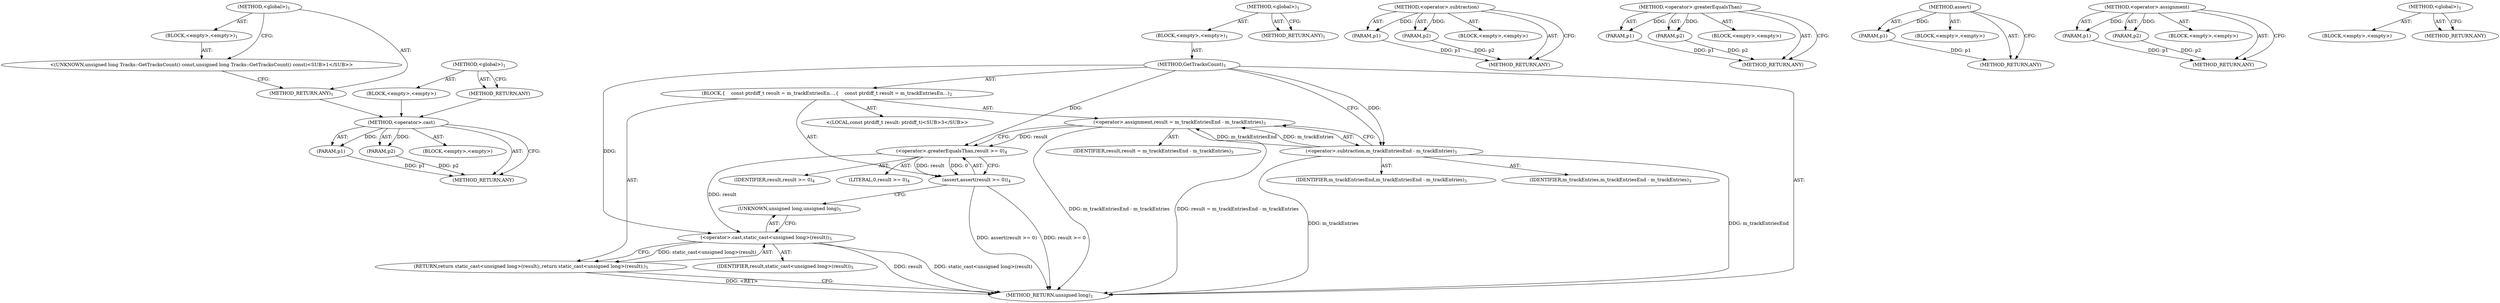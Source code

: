 digraph "&lt;global&gt;" {
vulnerable_64 [label=<(METHOD,&lt;operator&gt;.cast)>];
vulnerable_65 [label=<(PARAM,p1)>];
vulnerable_66 [label=<(PARAM,p2)>];
vulnerable_67 [label=<(BLOCK,&lt;empty&gt;,&lt;empty&gt;)>];
vulnerable_68 [label=<(METHOD_RETURN,ANY)>];
vulnerable_6 [label=<(METHOD,&lt;global&gt;)<SUB>1</SUB>>];
vulnerable_7 [label=<(BLOCK,&lt;empty&gt;,&lt;empty&gt;)<SUB>1</SUB>>];
vulnerable_8 [label=<(METHOD,GetTracksCount)<SUB>1</SUB>>];
vulnerable_9 [label=<(BLOCK,{
    const ptrdiff_t result = m_trackEntriesEn...,{
    const ptrdiff_t result = m_trackEntriesEn...)<SUB>2</SUB>>];
vulnerable_10 [label="<(LOCAL,const ptrdiff_t result: ptrdiff_t)<SUB>3</SUB>>"];
vulnerable_11 [label=<(&lt;operator&gt;.assignment,result = m_trackEntriesEnd - m_trackEntries)<SUB>3</SUB>>];
vulnerable_12 [label=<(IDENTIFIER,result,result = m_trackEntriesEnd - m_trackEntries)<SUB>3</SUB>>];
vulnerable_13 [label=<(&lt;operator&gt;.subtraction,m_trackEntriesEnd - m_trackEntries)<SUB>3</SUB>>];
vulnerable_14 [label=<(IDENTIFIER,m_trackEntriesEnd,m_trackEntriesEnd - m_trackEntries)<SUB>3</SUB>>];
vulnerable_15 [label=<(IDENTIFIER,m_trackEntries,m_trackEntriesEnd - m_trackEntries)<SUB>3</SUB>>];
vulnerable_16 [label=<(assert,assert(result &gt;= 0))<SUB>4</SUB>>];
vulnerable_17 [label=<(&lt;operator&gt;.greaterEqualsThan,result &gt;= 0)<SUB>4</SUB>>];
vulnerable_18 [label=<(IDENTIFIER,result,result &gt;= 0)<SUB>4</SUB>>];
vulnerable_19 [label=<(LITERAL,0,result &gt;= 0)<SUB>4</SUB>>];
vulnerable_20 [label=<(RETURN,return static_cast&lt;unsigned long&gt;(result);,return static_cast&lt;unsigned long&gt;(result);)<SUB>5</SUB>>];
vulnerable_21 [label=<(&lt;operator&gt;.cast,static_cast&lt;unsigned long&gt;(result))<SUB>5</SUB>>];
vulnerable_22 [label=<(UNKNOWN,unsigned long,unsigned long)<SUB>5</SUB>>];
vulnerable_23 [label=<(IDENTIFIER,result,static_cast&lt;unsigned long&gt;(result))<SUB>5</SUB>>];
vulnerable_24 [label=<(METHOD_RETURN,unsigned long)<SUB>1</SUB>>];
vulnerable_26 [label=<(METHOD_RETURN,ANY)<SUB>1</SUB>>];
vulnerable_50 [label=<(METHOD,&lt;operator&gt;.subtraction)>];
vulnerable_51 [label=<(PARAM,p1)>];
vulnerable_52 [label=<(PARAM,p2)>];
vulnerable_53 [label=<(BLOCK,&lt;empty&gt;,&lt;empty&gt;)>];
vulnerable_54 [label=<(METHOD_RETURN,ANY)>];
vulnerable_59 [label=<(METHOD,&lt;operator&gt;.greaterEqualsThan)>];
vulnerable_60 [label=<(PARAM,p1)>];
vulnerable_61 [label=<(PARAM,p2)>];
vulnerable_62 [label=<(BLOCK,&lt;empty&gt;,&lt;empty&gt;)>];
vulnerable_63 [label=<(METHOD_RETURN,ANY)>];
vulnerable_55 [label=<(METHOD,assert)>];
vulnerable_56 [label=<(PARAM,p1)>];
vulnerable_57 [label=<(BLOCK,&lt;empty&gt;,&lt;empty&gt;)>];
vulnerable_58 [label=<(METHOD_RETURN,ANY)>];
vulnerable_45 [label=<(METHOD,&lt;operator&gt;.assignment)>];
vulnerable_46 [label=<(PARAM,p1)>];
vulnerable_47 [label=<(PARAM,p2)>];
vulnerable_48 [label=<(BLOCK,&lt;empty&gt;,&lt;empty&gt;)>];
vulnerable_49 [label=<(METHOD_RETURN,ANY)>];
vulnerable_39 [label=<(METHOD,&lt;global&gt;)<SUB>1</SUB>>];
vulnerable_40 [label=<(BLOCK,&lt;empty&gt;,&lt;empty&gt;)>];
vulnerable_41 [label=<(METHOD_RETURN,ANY)>];
fixed_6 [label=<(METHOD,&lt;global&gt;)<SUB>1</SUB>>];
fixed_7 [label=<(BLOCK,&lt;empty&gt;,&lt;empty&gt;)<SUB>1</SUB>>];
fixed_8 [label="<(UNKNOWN,unsigned long Tracks::GetTracksCount() const,unsigned long Tracks::GetTracksCount() const)<SUB>1</SUB>>"];
fixed_9 [label=<(METHOD_RETURN,ANY)<SUB>1</SUB>>];
fixed_14 [label=<(METHOD,&lt;global&gt;)<SUB>1</SUB>>];
fixed_15 [label=<(BLOCK,&lt;empty&gt;,&lt;empty&gt;)>];
fixed_16 [label=<(METHOD_RETURN,ANY)>];
vulnerable_64 -> vulnerable_65  [key=0, label="AST: "];
vulnerable_64 -> vulnerable_65  [key=1, label="DDG: "];
vulnerable_64 -> vulnerable_67  [key=0, label="AST: "];
vulnerable_64 -> vulnerable_66  [key=0, label="AST: "];
vulnerable_64 -> vulnerable_66  [key=1, label="DDG: "];
vulnerable_64 -> vulnerable_68  [key=0, label="AST: "];
vulnerable_64 -> vulnerable_68  [key=1, label="CFG: "];
vulnerable_65 -> vulnerable_68  [key=0, label="DDG: p1"];
vulnerable_66 -> vulnerable_68  [key=0, label="DDG: p2"];
vulnerable_6 -> vulnerable_7  [key=0, label="AST: "];
vulnerable_6 -> vulnerable_26  [key=0, label="AST: "];
vulnerable_6 -> vulnerable_26  [key=1, label="CFG: "];
vulnerable_7 -> vulnerable_8  [key=0, label="AST: "];
vulnerable_8 -> vulnerable_9  [key=0, label="AST: "];
vulnerable_8 -> vulnerable_24  [key=0, label="AST: "];
vulnerable_8 -> vulnerable_13  [key=0, label="CFG: "];
vulnerable_8 -> vulnerable_13  [key=1, label="DDG: "];
vulnerable_8 -> vulnerable_21  [key=0, label="DDG: "];
vulnerable_8 -> vulnerable_17  [key=0, label="DDG: "];
vulnerable_9 -> vulnerable_10  [key=0, label="AST: "];
vulnerable_9 -> vulnerable_11  [key=0, label="AST: "];
vulnerable_9 -> vulnerable_16  [key=0, label="AST: "];
vulnerable_9 -> vulnerable_20  [key=0, label="AST: "];
vulnerable_11 -> vulnerable_12  [key=0, label="AST: "];
vulnerable_11 -> vulnerable_13  [key=0, label="AST: "];
vulnerable_11 -> vulnerable_17  [key=0, label="CFG: "];
vulnerable_11 -> vulnerable_17  [key=1, label="DDG: result"];
vulnerable_11 -> vulnerable_24  [key=0, label="DDG: m_trackEntriesEnd - m_trackEntries"];
vulnerable_11 -> vulnerable_24  [key=1, label="DDG: result = m_trackEntriesEnd - m_trackEntries"];
vulnerable_13 -> vulnerable_14  [key=0, label="AST: "];
vulnerable_13 -> vulnerable_15  [key=0, label="AST: "];
vulnerable_13 -> vulnerable_11  [key=0, label="CFG: "];
vulnerable_13 -> vulnerable_11  [key=1, label="DDG: m_trackEntriesEnd"];
vulnerable_13 -> vulnerable_11  [key=2, label="DDG: m_trackEntries"];
vulnerable_13 -> vulnerable_24  [key=0, label="DDG: m_trackEntries"];
vulnerable_13 -> vulnerable_24  [key=1, label="DDG: m_trackEntriesEnd"];
vulnerable_16 -> vulnerable_17  [key=0, label="AST: "];
vulnerable_16 -> vulnerable_22  [key=0, label="CFG: "];
vulnerable_16 -> vulnerable_24  [key=0, label="DDG: result &gt;= 0"];
vulnerable_16 -> vulnerable_24  [key=1, label="DDG: assert(result &gt;= 0)"];
vulnerable_17 -> vulnerable_18  [key=0, label="AST: "];
vulnerable_17 -> vulnerable_19  [key=0, label="AST: "];
vulnerable_17 -> vulnerable_16  [key=0, label="CFG: "];
vulnerable_17 -> vulnerable_16  [key=1, label="DDG: result"];
vulnerable_17 -> vulnerable_16  [key=2, label="DDG: 0"];
vulnerable_17 -> vulnerable_21  [key=0, label="DDG: result"];
vulnerable_20 -> vulnerable_21  [key=0, label="AST: "];
vulnerable_20 -> vulnerable_24  [key=0, label="CFG: "];
vulnerable_20 -> vulnerable_24  [key=1, label="DDG: &lt;RET&gt;"];
vulnerable_21 -> vulnerable_22  [key=0, label="AST: "];
vulnerable_21 -> vulnerable_23  [key=0, label="AST: "];
vulnerable_21 -> vulnerable_20  [key=0, label="CFG: "];
vulnerable_21 -> vulnerable_20  [key=1, label="DDG: static_cast&lt;unsigned long&gt;(result)"];
vulnerable_21 -> vulnerable_24  [key=0, label="DDG: result"];
vulnerable_21 -> vulnerable_24  [key=1, label="DDG: static_cast&lt;unsigned long&gt;(result)"];
vulnerable_22 -> vulnerable_21  [key=0, label="CFG: "];
vulnerable_50 -> vulnerable_51  [key=0, label="AST: "];
vulnerable_50 -> vulnerable_51  [key=1, label="DDG: "];
vulnerable_50 -> vulnerable_53  [key=0, label="AST: "];
vulnerable_50 -> vulnerable_52  [key=0, label="AST: "];
vulnerable_50 -> vulnerable_52  [key=1, label="DDG: "];
vulnerable_50 -> vulnerable_54  [key=0, label="AST: "];
vulnerable_50 -> vulnerable_54  [key=1, label="CFG: "];
vulnerable_51 -> vulnerable_54  [key=0, label="DDG: p1"];
vulnerable_52 -> vulnerable_54  [key=0, label="DDG: p2"];
vulnerable_59 -> vulnerable_60  [key=0, label="AST: "];
vulnerable_59 -> vulnerable_60  [key=1, label="DDG: "];
vulnerable_59 -> vulnerable_62  [key=0, label="AST: "];
vulnerable_59 -> vulnerable_61  [key=0, label="AST: "];
vulnerable_59 -> vulnerable_61  [key=1, label="DDG: "];
vulnerable_59 -> vulnerable_63  [key=0, label="AST: "];
vulnerable_59 -> vulnerable_63  [key=1, label="CFG: "];
vulnerable_60 -> vulnerable_63  [key=0, label="DDG: p1"];
vulnerable_61 -> vulnerable_63  [key=0, label="DDG: p2"];
vulnerable_55 -> vulnerable_56  [key=0, label="AST: "];
vulnerable_55 -> vulnerable_56  [key=1, label="DDG: "];
vulnerable_55 -> vulnerable_57  [key=0, label="AST: "];
vulnerable_55 -> vulnerable_58  [key=0, label="AST: "];
vulnerable_55 -> vulnerable_58  [key=1, label="CFG: "];
vulnerable_56 -> vulnerable_58  [key=0, label="DDG: p1"];
vulnerable_45 -> vulnerable_46  [key=0, label="AST: "];
vulnerable_45 -> vulnerable_46  [key=1, label="DDG: "];
vulnerable_45 -> vulnerable_48  [key=0, label="AST: "];
vulnerable_45 -> vulnerable_47  [key=0, label="AST: "];
vulnerable_45 -> vulnerable_47  [key=1, label="DDG: "];
vulnerable_45 -> vulnerable_49  [key=0, label="AST: "];
vulnerable_45 -> vulnerable_49  [key=1, label="CFG: "];
vulnerable_46 -> vulnerable_49  [key=0, label="DDG: p1"];
vulnerable_47 -> vulnerable_49  [key=0, label="DDG: p2"];
vulnerable_39 -> vulnerable_40  [key=0, label="AST: "];
vulnerable_39 -> vulnerable_41  [key=0, label="AST: "];
vulnerable_39 -> vulnerable_41  [key=1, label="CFG: "];
fixed_6 -> fixed_7  [key=0, label="AST: "];
fixed_6 -> fixed_9  [key=0, label="AST: "];
fixed_6 -> fixed_8  [key=0, label="CFG: "];
fixed_7 -> fixed_8  [key=0, label="AST: "];
fixed_8 -> fixed_9  [key=0, label="CFG: "];
fixed_9 -> vulnerable_64  [key=0];
fixed_14 -> fixed_15  [key=0, label="AST: "];
fixed_14 -> fixed_16  [key=0, label="AST: "];
fixed_14 -> fixed_16  [key=1, label="CFG: "];
fixed_15 -> vulnerable_64  [key=0];
fixed_16 -> vulnerable_64  [key=0];
}
